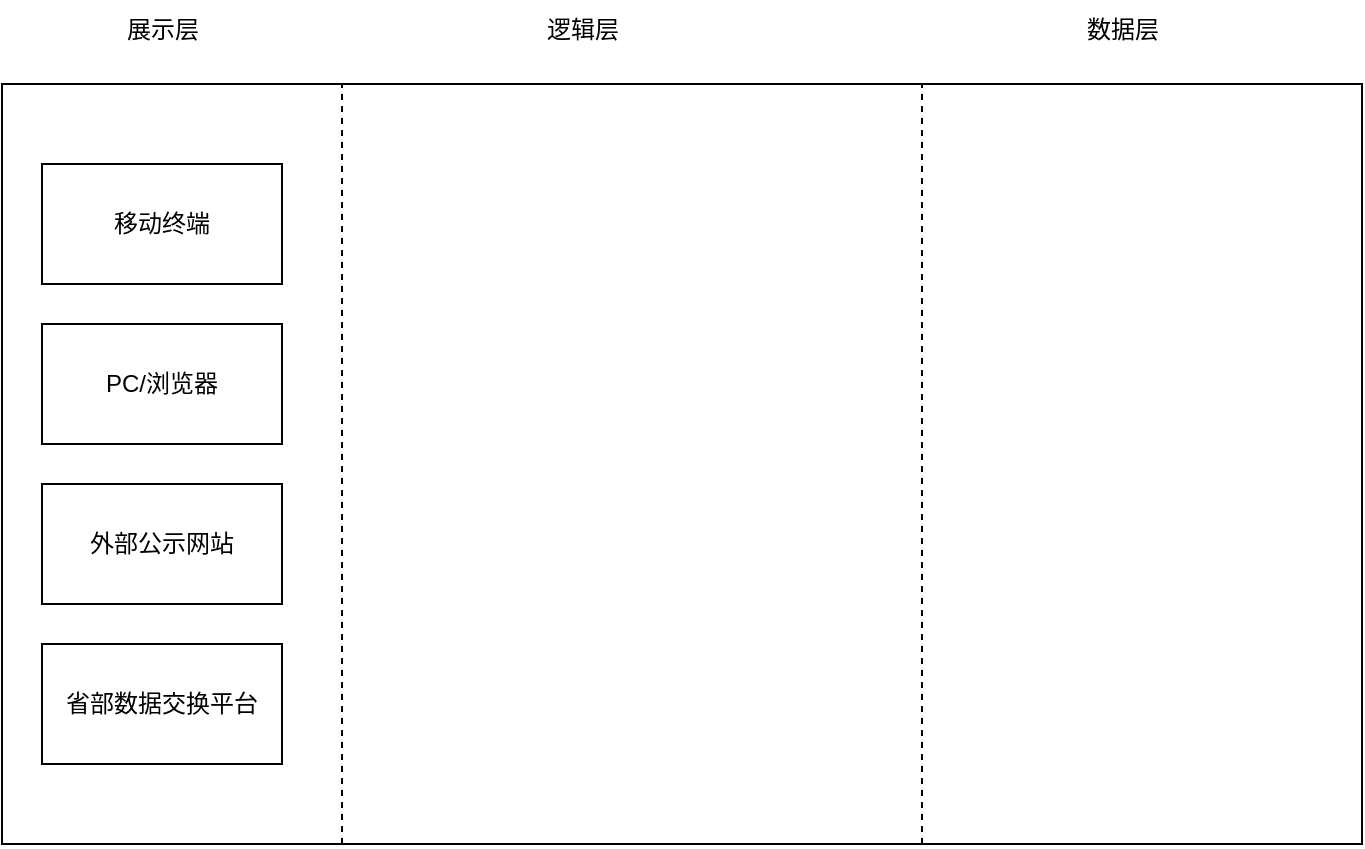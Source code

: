 <mxfile version="21.6.5" type="github" pages="7">
  <diagram id="EAbANqQJf72fO9tkzqav" name="第 1 页">
    <mxGraphModel dx="1434" dy="880" grid="1" gridSize="10" guides="1" tooltips="1" connect="1" arrows="1" fold="1" page="1" pageScale="1" pageWidth="827" pageHeight="1169" math="0" shadow="0">
      <root>
        <mxCell id="0" />
        <mxCell id="1" parent="0" />
        <mxCell id="_0jzOASAHPxxDC5mGzmV-2" value="" style="rounded=0;whiteSpace=wrap;html=1;" parent="1" vertex="1">
          <mxGeometry x="90" y="80" width="680" height="380" as="geometry" />
        </mxCell>
        <mxCell id="_0jzOASAHPxxDC5mGzmV-3" value="" style="endArrow=none;dashed=1;html=1;rounded=0;entryX=0.25;entryY=0;entryDx=0;entryDy=0;exitX=0.25;exitY=1;exitDx=0;exitDy=0;" parent="1" source="_0jzOASAHPxxDC5mGzmV-2" target="_0jzOASAHPxxDC5mGzmV-2" edge="1">
          <mxGeometry width="50" height="50" relative="1" as="geometry">
            <mxPoint x="390" y="320" as="sourcePoint" />
            <mxPoint x="440" y="270" as="targetPoint" />
          </mxGeometry>
        </mxCell>
        <mxCell id="_0jzOASAHPxxDC5mGzmV-4" value="" style="endArrow=none;dashed=1;html=1;rounded=0;entryX=0.25;entryY=0;entryDx=0;entryDy=0;exitX=0.25;exitY=1;exitDx=0;exitDy=0;" parent="1" edge="1">
          <mxGeometry width="50" height="50" relative="1" as="geometry">
            <mxPoint x="550" y="460" as="sourcePoint" />
            <mxPoint x="550" y="80" as="targetPoint" />
          </mxGeometry>
        </mxCell>
        <mxCell id="_0jzOASAHPxxDC5mGzmV-5" value="展示层" style="text;html=1;align=center;verticalAlign=middle;resizable=0;points=[];autosize=1;strokeColor=none;fillColor=none;" parent="1" vertex="1">
          <mxGeometry x="140" y="38" width="60" height="30" as="geometry" />
        </mxCell>
        <mxCell id="_0jzOASAHPxxDC5mGzmV-6" value="逻辑层" style="text;html=1;align=center;verticalAlign=middle;resizable=0;points=[];autosize=1;strokeColor=none;fillColor=none;" parent="1" vertex="1">
          <mxGeometry x="350" y="38" width="60" height="30" as="geometry" />
        </mxCell>
        <mxCell id="_0jzOASAHPxxDC5mGzmV-7" value="数据层" style="text;html=1;align=center;verticalAlign=middle;resizable=0;points=[];autosize=1;strokeColor=none;fillColor=none;" parent="1" vertex="1">
          <mxGeometry x="620" y="38" width="60" height="30" as="geometry" />
        </mxCell>
        <mxCell id="_0jzOASAHPxxDC5mGzmV-8" value="移动终端" style="rounded=0;whiteSpace=wrap;html=1;" parent="1" vertex="1">
          <mxGeometry x="110" y="120" width="120" height="60" as="geometry" />
        </mxCell>
        <mxCell id="_0jzOASAHPxxDC5mGzmV-9" value="PC/浏览器" style="rounded=0;whiteSpace=wrap;html=1;" parent="1" vertex="1">
          <mxGeometry x="110" y="200" width="120" height="60" as="geometry" />
        </mxCell>
        <mxCell id="_0jzOASAHPxxDC5mGzmV-10" value="外部公示网站" style="rounded=0;whiteSpace=wrap;html=1;" parent="1" vertex="1">
          <mxGeometry x="110" y="280" width="120" height="60" as="geometry" />
        </mxCell>
        <mxCell id="_0jzOASAHPxxDC5mGzmV-11" value="省部数据交换平台" style="rounded=0;whiteSpace=wrap;html=1;" parent="1" vertex="1">
          <mxGeometry x="110" y="360" width="120" height="60" as="geometry" />
        </mxCell>
      </root>
    </mxGraphModel>
  </diagram>
  <diagram id="wTyN8SCHgVg_jUJljpPu" name="湖南执法数据工程规划设计图">
    <mxGraphModel dx="1434" dy="880" grid="0" gridSize="10" guides="1" tooltips="1" connect="1" arrows="1" fold="1" page="1" pageScale="1" pageWidth="827" pageHeight="1169" math="0" shadow="0">
      <root>
        <mxCell id="0" />
        <mxCell id="1" parent="0" />
        <mxCell id="eTijxZ8QNCGS0nK6afBO-2" value="" style="rounded=0;whiteSpace=wrap;html=1;" parent="1" vertex="1">
          <mxGeometry x="259" y="84" width="425" height="115" as="geometry" />
        </mxCell>
        <mxCell id="eTijxZ8QNCGS0nK6afBO-3" value="应用系统" style="rounded=0;whiteSpace=wrap;html=1;horizontal=0;" parent="1" vertex="1">
          <mxGeometry x="181" y="84" width="51" height="116" as="geometry" />
        </mxCell>
        <mxCell id="eTijxZ8QNCGS0nK6afBO-4" value="执法协同办案系统&lt;br&gt;执法监督与评议考核系统&lt;br&gt;执法数据分析研判系统&lt;br&gt;执法信息公示和服务系统" style="rounded=0;whiteSpace=wrap;html=1;" parent="1" vertex="1">
          <mxGeometry x="271" y="92" width="176" height="98" as="geometry" />
        </mxCell>
        <mxCell id="eTijxZ8QNCGS0nK6afBO-6" value="移动综合执法办案系统&lt;br&gt;执法人员综合管理系统&lt;br&gt;执法监控调度系统" style="rounded=0;whiteSpace=wrap;html=1;" parent="1" vertex="1">
          <mxGeometry x="495" y="93" width="176" height="98" as="geometry" />
        </mxCell>
        <mxCell id="eTijxZ8QNCGS0nK6afBO-7" value="数据资源库建设" style="rounded=0;whiteSpace=wrap;html=1;horizontal=0;" parent="1" vertex="1">
          <mxGeometry x="181" y="225" width="51" height="165" as="geometry" />
        </mxCell>
        <mxCell id="eTijxZ8QNCGS0nK6afBO-8" value="" style="rounded=0;whiteSpace=wrap;html=1;" parent="1" vertex="1">
          <mxGeometry x="259" y="225" width="425" height="165" as="geometry" />
        </mxCell>
        <mxCell id="eTijxZ8QNCGS0nK6afBO-10" value="" style="rounded=0;whiteSpace=wrap;html=1;" parent="1" vertex="1">
          <mxGeometry x="268" y="234" width="87" height="151" as="geometry" />
        </mxCell>
        <mxCell id="eTijxZ8QNCGS0nK6afBO-11" value="" style="rounded=0;whiteSpace=wrap;html=1;" parent="1" vertex="1">
          <mxGeometry x="375" y="235" width="193" height="151" as="geometry" />
        </mxCell>
        <mxCell id="eTijxZ8QNCGS0nK6afBO-12" value="" style="rounded=0;whiteSpace=wrap;html=1;" parent="1" vertex="1">
          <mxGeometry x="584" y="235" width="87" height="151" as="geometry" />
        </mxCell>
        <mxCell id="eTijxZ8QNCGS0nK6afBO-13" value="" style="shape=cylinder3;whiteSpace=wrap;html=1;boundedLbl=1;backgroundOutline=1;size=15;" parent="1" vertex="1">
          <mxGeometry x="281" y="333" width="61" height="47" as="geometry" />
        </mxCell>
        <mxCell id="eTijxZ8QNCGS0nK6afBO-14" value="" style="shape=cylinder3;whiteSpace=wrap;html=1;boundedLbl=1;backgroundOutline=1;size=15;" parent="1" vertex="1">
          <mxGeometry x="597" y="324" width="61" height="47" as="geometry" />
        </mxCell>
        <mxCell id="eTijxZ8QNCGS0nK6afBO-15" value="" style="shape=cylinder3;whiteSpace=wrap;html=1;boundedLbl=1;backgroundOutline=1;size=15;" parent="1" vertex="1">
          <mxGeometry x="281" y="263" width="61" height="47" as="geometry" />
        </mxCell>
        <mxCell id="eTijxZ8QNCGS0nK6afBO-16" value="基础数据库" style="text;html=1;align=center;verticalAlign=middle;resizable=0;points=[];autosize=1;strokeColor=none;fillColor=none;" parent="1" vertex="1">
          <mxGeometry x="275" y="239" width="78" height="26" as="geometry" />
        </mxCell>
        <mxCell id="eTijxZ8QNCGS0nK6afBO-17" value="地图数据库" style="text;html=1;align=center;verticalAlign=middle;resizable=0;points=[];autosize=1;strokeColor=none;fillColor=none;" parent="1" vertex="1">
          <mxGeometry x="272.5" y="310" width="78" height="26" as="geometry" />
        </mxCell>
        <mxCell id="eTijxZ8QNCGS0nK6afBO-18" value="" style="shape=cylinder3;whiteSpace=wrap;html=1;boundedLbl=1;backgroundOutline=1;size=15;" parent="1" vertex="1">
          <mxGeometry x="386" y="259" width="61" height="47" as="geometry" />
        </mxCell>
        <mxCell id="eTijxZ8QNCGS0nK6afBO-19" value="" style="shape=cylinder3;whiteSpace=wrap;html=1;boundedLbl=1;backgroundOutline=1;size=15;" parent="1" vertex="1">
          <mxGeometry x="485" y="259" width="61" height="47" as="geometry" />
        </mxCell>
        <mxCell id="eTijxZ8QNCGS0nK6afBO-20" value="" style="shape=cylinder3;whiteSpace=wrap;html=1;boundedLbl=1;backgroundOutline=1;size=15;" parent="1" vertex="1">
          <mxGeometry x="386" y="321" width="61" height="47" as="geometry" />
        </mxCell>
        <mxCell id="eTijxZ8QNCGS0nK6afBO-21" value="" style="shape=cylinder3;whiteSpace=wrap;html=1;boundedLbl=1;backgroundOutline=1;size=15;" parent="1" vertex="1">
          <mxGeometry x="485" y="321" width="61" height="47" as="geometry" />
        </mxCell>
        <mxCell id="eTijxZ8QNCGS0nK6afBO-22" value="业务数据库" style="text;html=1;align=center;verticalAlign=middle;resizable=0;points=[];autosize=1;strokeColor=none;fillColor=none;" parent="1" vertex="1">
          <mxGeometry x="430" y="235" width="78" height="26" as="geometry" />
        </mxCell>
        <mxCell id="eTijxZ8QNCGS0nK6afBO-23" value="执法案件库" style="text;html=1;align=center;verticalAlign=middle;resizable=0;points=[];autosize=1;strokeColor=none;fillColor=none;" parent="1" vertex="1">
          <mxGeometry x="380" y="301" width="78" height="26" as="geometry" />
        </mxCell>
        <mxCell id="eTijxZ8QNCGS0nK6afBO-24" value="执法考试库" style="text;html=1;align=center;verticalAlign=middle;resizable=0;points=[];autosize=1;strokeColor=none;fillColor=none;" parent="1" vertex="1">
          <mxGeometry x="382" y="364" width="78" height="26" as="geometry" />
        </mxCell>
        <mxCell id="eTijxZ8QNCGS0nK6afBO-25" value="..." style="text;html=1;align=center;verticalAlign=middle;resizable=0;points=[];autosize=1;strokeColor=none;fillColor=none;" parent="1" vertex="1">
          <mxGeometry x="501.5" y="366" width="28" height="26" as="geometry" />
        </mxCell>
        <mxCell id="eTijxZ8QNCGS0nK6afBO-26" value="执法监督库" style="text;html=1;align=center;verticalAlign=middle;resizable=0;points=[];autosize=1;strokeColor=none;fillColor=none;" parent="1" vertex="1">
          <mxGeometry x="476.5" y="301" width="78" height="26" as="geometry" />
        </mxCell>
        <mxCell id="eTijxZ8QNCGS0nK6afBO-27" value="" style="shape=cylinder3;whiteSpace=wrap;html=1;boundedLbl=1;backgroundOutline=1;size=15;" parent="1" vertex="1">
          <mxGeometry x="595" y="259" width="61" height="47" as="geometry" />
        </mxCell>
        <mxCell id="eTijxZ8QNCGS0nK6afBO-28" value="执法案件库" style="text;html=1;align=center;verticalAlign=middle;resizable=0;points=[];autosize=1;strokeColor=none;fillColor=none;" parent="1" vertex="1">
          <mxGeometry x="586.5" y="237" width="78" height="26" as="geometry" />
        </mxCell>
        <mxCell id="eTijxZ8QNCGS0nK6afBO-29" value="执法设备" style="text;html=1;align=center;verticalAlign=middle;resizable=0;points=[];autosize=1;strokeColor=none;fillColor=none;" parent="1" vertex="1">
          <mxGeometry x="594.5" y="304" width="66" height="26" as="geometry" />
        </mxCell>
        <mxCell id="eTijxZ8QNCGS0nK6afBO-30" value="数据处理" style="rounded=0;whiteSpace=wrap;html=1;horizontal=0;" parent="1" vertex="1">
          <mxGeometry x="181" y="394" width="51" height="89" as="geometry" />
        </mxCell>
        <mxCell id="eTijxZ8QNCGS0nK6afBO-31" value="业务数据处理流程：抽取、清洗、转换、校验、加载&lt;br&gt;入库地理数据处理流程：数据获取、数据处理、数据预缓存&lt;br&gt;数据更新视频监控数据流程：依托执法监控调度系统实现对执法视频资源的浏览及视频设备持有人员的调度" style="rounded=0;whiteSpace=wrap;html=1;" parent="1" vertex="1">
          <mxGeometry x="259" y="394" width="425" height="89" as="geometry" />
        </mxCell>
        <mxCell id="eTijxZ8QNCGS0nK6afBO-32" value="数据采集" style="rounded=0;whiteSpace=wrap;html=1;horizontal=0;" parent="1" vertex="1">
          <mxGeometry x="181" y="500" width="51" height="89" as="geometry" />
        </mxCell>
        <mxCell id="eTijxZ8QNCGS0nK6afBO-33" value="" style="rounded=0;whiteSpace=wrap;html=1;" parent="1" vertex="1">
          <mxGeometry x="259" y="500" width="425" height="89" as="geometry" />
        </mxCell>
        <mxCell id="eTijxZ8QNCGS0nK6afBO-34" value="接口封装&lt;br&gt;数据导入" style="rounded=0;whiteSpace=wrap;html=1;" parent="1" vertex="1">
          <mxGeometry x="275" y="514.5" width="74" height="60" as="geometry" />
        </mxCell>
        <mxCell id="eTijxZ8QNCGS0nK6afBO-36" value="人工录入&lt;br&gt;系统产生" style="rounded=0;whiteSpace=wrap;html=1;" parent="1" vertex="1">
          <mxGeometry x="377" y="514.5" width="74" height="60" as="geometry" />
        </mxCell>
        <mxCell id="eTijxZ8QNCGS0nK6afBO-37" value="数据中台" style="rounded=0;whiteSpace=wrap;html=1;" parent="1" vertex="1">
          <mxGeometry x="582" y="514.5" width="74" height="60" as="geometry" />
        </mxCell>
        <mxCell id="eTijxZ8QNCGS0nK6afBO-38" value="自动采集" style="rounded=0;whiteSpace=wrap;html=1;" parent="1" vertex="1">
          <mxGeometry x="480" y="514.5" width="74" height="60" as="geometry" />
        </mxCell>
        <mxCell id="eTijxZ8QNCGS0nK6afBO-39" value="数据来源" style="rounded=0;whiteSpace=wrap;html=1;horizontal=0;" parent="1" vertex="1">
          <mxGeometry x="181" y="607" width="51" height="252" as="geometry" />
        </mxCell>
        <mxCell id="eTijxZ8QNCGS0nK6afBO-40" value="" style="rounded=0;whiteSpace=wrap;html=1;" parent="1" vertex="1">
          <mxGeometry x="259" y="607" width="425" height="251" as="geometry" />
        </mxCell>
        <mxCell id="eTijxZ8QNCGS0nK6afBO-41" value="" style="rounded=0;whiteSpace=wrap;html=1;" parent="1" vertex="1">
          <mxGeometry x="275" y="621.5" width="74" height="222.5" as="geometry" />
        </mxCell>
        <mxCell id="eTijxZ8QNCGS0nK6afBO-42" value="" style="rounded=0;whiteSpace=wrap;html=1;" parent="1" vertex="1">
          <mxGeometry x="377" y="621.5" width="74" height="222.5" as="geometry" />
        </mxCell>
        <mxCell id="eTijxZ8QNCGS0nK6afBO-43" value="" style="rounded=0;whiteSpace=wrap;html=1;" parent="1" vertex="1">
          <mxGeometry x="480" y="621.5" width="74" height="221.5" as="geometry" />
        </mxCell>
        <mxCell id="eTijxZ8QNCGS0nK6afBO-44" value="" style="rounded=0;whiteSpace=wrap;html=1;" parent="1" vertex="1">
          <mxGeometry x="582" y="621.5" width="74" height="221.5" as="geometry" />
        </mxCell>
        <mxCell id="eTijxZ8QNCGS0nK6afBO-45" value="&lt;font style=&quot;font-size: 12px;&quot;&gt;省交通运输厅&lt;/font&gt;" style="text;html=1;align=center;verticalAlign=middle;resizable=0;points=[];autosize=1;strokeColor=none;fillColor=none;" parent="1" vertex="1">
          <mxGeometry x="267" y="621" width="90" height="26" as="geometry" />
        </mxCell>
        <mxCell id="eTijxZ8QNCGS0nK6afBO-46" value="&lt;font style=&quot;font-size: 12px;&quot;&gt;工程新建系统&lt;/font&gt;" style="text;html=1;align=center;verticalAlign=middle;resizable=0;points=[];autosize=1;strokeColor=none;fillColor=none;" parent="1" vertex="1">
          <mxGeometry x="368.5" y="621" width="90" height="26" as="geometry" />
        </mxCell>
        <mxCell id="eTijxZ8QNCGS0nK6afBO-47" value="&lt;font style=&quot;font-size: 12px;&quot;&gt;执法终端设备&lt;/font&gt;" style="text;html=1;align=center;verticalAlign=middle;resizable=0;points=[];autosize=1;strokeColor=none;fillColor=none;" parent="1" vertex="1">
          <mxGeometry x="472" y="621" width="90" height="26" as="geometry" />
        </mxCell>
        <mxCell id="eTijxZ8QNCGS0nK6afBO-48" value="&lt;font style=&quot;font-size: 12px;&quot;&gt;外部共享系统&lt;/font&gt;" style="text;html=1;align=center;verticalAlign=middle;resizable=0;points=[];autosize=1;strokeColor=none;fillColor=none;" parent="1" vertex="1">
          <mxGeometry x="574" y="621" width="90" height="26" as="geometry" />
        </mxCell>
        <mxCell id="eTijxZ8QNCGS0nK6afBO-49" value="公路水路建设信用系统" style="rounded=0;whiteSpace=wrap;html=1;" parent="1" vertex="1">
          <mxGeometry x="278.25" y="653" width="67.5" height="35" as="geometry" />
        </mxCell>
        <mxCell id="eTijxZ8QNCGS0nK6afBO-50" value="12328交通监督系统" style="rounded=0;whiteSpace=wrap;html=1;" parent="1" vertex="1">
          <mxGeometry x="277.75" y="702" width="67.5" height="35" as="geometry" />
        </mxCell>
        <mxCell id="eTijxZ8QNCGS0nK6afBO-51" value="道路运输三级协同系统" style="rounded=0;whiteSpace=wrap;html=1;" parent="1" vertex="1">
          <mxGeometry x="277.75" y="751" width="67.5" height="35" as="geometry" />
        </mxCell>
        <mxCell id="eTijxZ8QNCGS0nK6afBO-52" value="......" style="rounded=0;whiteSpace=wrap;html=1;" parent="1" vertex="1">
          <mxGeometry x="277.75" y="800" width="67.5" height="35" as="geometry" />
        </mxCell>
        <mxCell id="eTijxZ8QNCGS0nK6afBO-53" value="执法办案系统" style="rounded=0;whiteSpace=wrap;html=1;" parent="1" vertex="1">
          <mxGeometry x="379.5" y="653" width="67.5" height="35" as="geometry" />
        </mxCell>
        <mxCell id="eTijxZ8QNCGS0nK6afBO-54" value="监督评议考核系统" style="rounded=0;whiteSpace=wrap;html=1;" parent="1" vertex="1">
          <mxGeometry x="379" y="702" width="67.5" height="35" as="geometry" />
        </mxCell>
        <mxCell id="eTijxZ8QNCGS0nK6afBO-55" value="执法分析研判系统" style="rounded=0;whiteSpace=wrap;html=1;" parent="1" vertex="1">
          <mxGeometry x="379" y="751" width="67.5" height="35" as="geometry" />
        </mxCell>
        <mxCell id="eTijxZ8QNCGS0nK6afBO-56" value="......" style="rounded=0;whiteSpace=wrap;html=1;" parent="1" vertex="1">
          <mxGeometry x="379" y="800" width="67.5" height="35" as="geometry" />
        </mxCell>
        <mxCell id="eTijxZ8QNCGS0nK6afBO-57" value="执法记录仪" style="rounded=0;whiteSpace=wrap;html=1;" parent="1" vertex="1">
          <mxGeometry x="483.5" y="653" width="67.5" height="35" as="geometry" />
        </mxCell>
        <mxCell id="eTijxZ8QNCGS0nK6afBO-58" value="手持执法终端" style="rounded=0;whiteSpace=wrap;html=1;" parent="1" vertex="1">
          <mxGeometry x="483" y="702" width="67.5" height="35" as="geometry" />
        </mxCell>
        <mxCell id="eTijxZ8QNCGS0nK6afBO-59" value="车船载执法终端" style="rounded=0;whiteSpace=wrap;html=1;" parent="1" vertex="1">
          <mxGeometry x="483" y="751" width="67.5" height="35" as="geometry" />
        </mxCell>
        <mxCell id="eTijxZ8QNCGS0nK6afBO-60" value="......" style="rounded=0;whiteSpace=wrap;html=1;" parent="1" vertex="1">
          <mxGeometry x="483" y="800" width="67.5" height="35" as="geometry" />
        </mxCell>
        <mxCell id="eTijxZ8QNCGS0nK6afBO-61" value="交通运输部部级系统" style="rounded=0;whiteSpace=wrap;html=1;" parent="1" vertex="1">
          <mxGeometry x="585.5" y="652" width="67.5" height="35" as="geometry" />
        </mxCell>
        <mxCell id="eTijxZ8QNCGS0nK6afBO-62" value="公安部门违法违规信息" style="rounded=0;whiteSpace=wrap;html=1;" parent="1" vertex="1">
          <mxGeometry x="585" y="701" width="67.5" height="35" as="geometry" />
        </mxCell>
        <mxCell id="eTijxZ8QNCGS0nK6afBO-63" value="监管部门：企业、法人" style="rounded=0;whiteSpace=wrap;html=1;" parent="1" vertex="1">
          <mxGeometry x="585" y="750" width="67.5" height="35" as="geometry" />
        </mxCell>
        <mxCell id="eTijxZ8QNCGS0nK6afBO-64" value="......" style="rounded=0;whiteSpace=wrap;html=1;" parent="1" vertex="1">
          <mxGeometry x="585" y="799" width="67.5" height="35" as="geometry" />
        </mxCell>
        <mxCell id="eTijxZ8QNCGS0nK6afBO-65" value="" style="shape=flexArrow;endArrow=classic;html=1;rounded=0;" parent="1" edge="1">
          <mxGeometry width="50" height="50" relative="1" as="geometry">
            <mxPoint x="313.5" y="616.5" as="sourcePoint" />
            <mxPoint x="313.5" y="574.5" as="targetPoint" />
          </mxGeometry>
        </mxCell>
        <mxCell id="eTijxZ8QNCGS0nK6afBO-72" value="" style="shape=flexArrow;endArrow=classic;html=1;rounded=0;" parent="1" edge="1">
          <mxGeometry width="50" height="50" relative="1" as="geometry">
            <mxPoint x="413.5" y="616.5" as="sourcePoint" />
            <mxPoint x="413.5" y="574.5" as="targetPoint" />
          </mxGeometry>
        </mxCell>
        <mxCell id="eTijxZ8QNCGS0nK6afBO-73" value="" style="shape=flexArrow;endArrow=classic;html=1;rounded=0;" parent="1" edge="1">
          <mxGeometry width="50" height="50" relative="1" as="geometry">
            <mxPoint x="516.25" y="616.5" as="sourcePoint" />
            <mxPoint x="516.25" y="574.5" as="targetPoint" />
          </mxGeometry>
        </mxCell>
        <mxCell id="eTijxZ8QNCGS0nK6afBO-74" value="" style="shape=flexArrow;endArrow=classic;html=1;rounded=0;" parent="1" edge="1">
          <mxGeometry width="50" height="50" relative="1" as="geometry">
            <mxPoint x="618.75" y="616.5" as="sourcePoint" />
            <mxPoint x="618.75" y="574.5" as="targetPoint" />
          </mxGeometry>
        </mxCell>
        <mxCell id="eTijxZ8QNCGS0nK6afBO-79" value="" style="shape=flexArrow;endArrow=classic;html=1;rounded=0;" parent="1" edge="1">
          <mxGeometry width="50" height="50" relative="1" as="geometry">
            <mxPoint x="616.25" y="513" as="sourcePoint" />
            <mxPoint x="616.25" y="471" as="targetPoint" />
          </mxGeometry>
        </mxCell>
        <mxCell id="eTijxZ8QNCGS0nK6afBO-80" value="" style="shape=flexArrow;endArrow=classic;html=1;rounded=0;" parent="1" edge="1">
          <mxGeometry width="50" height="50" relative="1" as="geometry">
            <mxPoint x="311" y="513" as="sourcePoint" />
            <mxPoint x="311" y="471" as="targetPoint" />
          </mxGeometry>
        </mxCell>
        <mxCell id="eTijxZ8QNCGS0nK6afBO-81" value="" style="shape=flexArrow;endArrow=classic;html=1;rounded=0;" parent="1" edge="1">
          <mxGeometry width="50" height="50" relative="1" as="geometry">
            <mxPoint x="411" y="513" as="sourcePoint" />
            <mxPoint x="411" y="471" as="targetPoint" />
          </mxGeometry>
        </mxCell>
        <mxCell id="eTijxZ8QNCGS0nK6afBO-82" value="" style="shape=flexArrow;endArrow=classic;html=1;rounded=0;" parent="1" edge="1">
          <mxGeometry width="50" height="50" relative="1" as="geometry">
            <mxPoint x="513.75" y="513" as="sourcePoint" />
            <mxPoint x="513.75" y="471" as="targetPoint" />
          </mxGeometry>
        </mxCell>
        <mxCell id="eTijxZ8QNCGS0nK6afBO-83" value="" style="shape=flexArrow;endArrow=classic;html=1;rounded=0;" parent="1" edge="1">
          <mxGeometry width="50" height="50" relative="1" as="geometry">
            <mxPoint x="313.5" y="232" as="sourcePoint" />
            <mxPoint x="313.5" y="190" as="targetPoint" />
          </mxGeometry>
        </mxCell>
        <mxCell id="eTijxZ8QNCGS0nK6afBO-84" value="" style="shape=flexArrow;endArrow=classic;html=1;rounded=0;" parent="1" edge="1">
          <mxGeometry width="50" height="50" relative="1" as="geometry">
            <mxPoint x="413" y="232" as="sourcePoint" />
            <mxPoint x="413" y="190" as="targetPoint" />
          </mxGeometry>
        </mxCell>
        <mxCell id="eTijxZ8QNCGS0nK6afBO-85" value="" style="shape=flexArrow;endArrow=classic;html=1;rounded=0;" parent="1" edge="1">
          <mxGeometry width="50" height="50" relative="1" as="geometry">
            <mxPoint x="625" y="232" as="sourcePoint" />
            <mxPoint x="625" y="190" as="targetPoint" />
          </mxGeometry>
        </mxCell>
      </root>
    </mxGraphModel>
  </diagram>
  <diagram id="a1ptUHQYkZo3csUvNKjT" name="第 3 页">
    <mxGraphModel dx="1434" dy="880" grid="0" gridSize="10" guides="1" tooltips="1" connect="1" arrows="1" fold="1" page="1" pageScale="1" pageWidth="827" pageHeight="1169" math="0" shadow="0">
      <root>
        <mxCell id="0" />
        <mxCell id="1" parent="0" />
        <mxCell id="GIzbBoAL7nfuyQRtr9xs-3" style="edgeStyle=orthogonalEdgeStyle;rounded=0;orthogonalLoop=1;jettySize=auto;html=1;" parent="1" source="GIzbBoAL7nfuyQRtr9xs-1" target="GIzbBoAL7nfuyQRtr9xs-2" edge="1">
          <mxGeometry relative="1" as="geometry" />
        </mxCell>
        <mxCell id="GIzbBoAL7nfuyQRtr9xs-1" value="线索" style="ellipse;whiteSpace=wrap;html=1;aspect=fixed;" parent="1" vertex="1">
          <mxGeometry x="61" y="170" width="80" height="80" as="geometry" />
        </mxCell>
        <mxCell id="GIzbBoAL7nfuyQRtr9xs-5" style="edgeStyle=orthogonalEdgeStyle;rounded=0;orthogonalLoop=1;jettySize=auto;html=1;exitX=1;exitY=0.5;exitDx=0;exitDy=0;" parent="1" source="GIzbBoAL7nfuyQRtr9xs-2" target="GIzbBoAL7nfuyQRtr9xs-4" edge="1">
          <mxGeometry relative="1" as="geometry" />
        </mxCell>
        <mxCell id="GIzbBoAL7nfuyQRtr9xs-10" style="edgeStyle=orthogonalEdgeStyle;rounded=0;orthogonalLoop=1;jettySize=auto;html=1;entryX=0.5;entryY=0;entryDx=0;entryDy=0;" parent="1" source="GIzbBoAL7nfuyQRtr9xs-2" target="GIzbBoAL7nfuyQRtr9xs-1" edge="1">
          <mxGeometry relative="1" as="geometry">
            <Array as="points">
              <mxPoint x="284" y="150" />
              <mxPoint x="101" y="150" />
            </Array>
          </mxGeometry>
        </mxCell>
        <mxCell id="GIzbBoAL7nfuyQRtr9xs-11" value="打回到线索" style="edgeLabel;html=1;align=center;verticalAlign=middle;resizable=0;points=[];" parent="GIzbBoAL7nfuyQRtr9xs-10" vertex="1" connectable="0">
          <mxGeometry x="0.076" y="1" relative="1" as="geometry">
            <mxPoint as="offset" />
          </mxGeometry>
        </mxCell>
        <mxCell id="GIzbBoAL7nfuyQRtr9xs-2" value="立案" style="rounded=0;whiteSpace=wrap;html=1;" parent="1" vertex="1">
          <mxGeometry x="226" y="180" width="120" height="60" as="geometry" />
        </mxCell>
        <mxCell id="GIzbBoAL7nfuyQRtr9xs-8" style="edgeStyle=orthogonalEdgeStyle;rounded=0;orthogonalLoop=1;jettySize=auto;html=1;" parent="1" source="GIzbBoAL7nfuyQRtr9xs-4" target="GIzbBoAL7nfuyQRtr9xs-7" edge="1">
          <mxGeometry relative="1" as="geometry" />
        </mxCell>
        <mxCell id="GIzbBoAL7nfuyQRtr9xs-4" value="案件信息录入" style="rounded=0;whiteSpace=wrap;html=1;" parent="1" vertex="1">
          <mxGeometry x="414" y="180" width="120" height="60" as="geometry" />
        </mxCell>
        <mxCell id="GIzbBoAL7nfuyQRtr9xs-13" style="edgeStyle=orthogonalEdgeStyle;rounded=0;orthogonalLoop=1;jettySize=auto;html=1;exitX=0.5;exitY=1;exitDx=0;exitDy=0;entryX=0.5;entryY=0;entryDx=0;entryDy=0;" parent="1" source="GIzbBoAL7nfuyQRtr9xs-6" target="GIzbBoAL7nfuyQRtr9xs-12" edge="1">
          <mxGeometry relative="1" as="geometry" />
        </mxCell>
        <mxCell id="GIzbBoAL7nfuyQRtr9xs-14" value="否" style="edgeLabel;html=1;align=center;verticalAlign=middle;resizable=0;points=[];" parent="GIzbBoAL7nfuyQRtr9xs-13" vertex="1" connectable="0">
          <mxGeometry x="-0.439" y="2" relative="1" as="geometry">
            <mxPoint as="offset" />
          </mxGeometry>
        </mxCell>
        <mxCell id="GIzbBoAL7nfuyQRtr9xs-16" style="edgeStyle=orthogonalEdgeStyle;rounded=0;orthogonalLoop=1;jettySize=auto;html=1;" parent="1" source="GIzbBoAL7nfuyQRtr9xs-6" target="GIzbBoAL7nfuyQRtr9xs-15" edge="1">
          <mxGeometry relative="1" as="geometry" />
        </mxCell>
        <mxCell id="GIzbBoAL7nfuyQRtr9xs-17" value="是" style="edgeLabel;html=1;align=center;verticalAlign=middle;resizable=0;points=[];" parent="GIzbBoAL7nfuyQRtr9xs-16" vertex="1" connectable="0">
          <mxGeometry x="-0.314" y="1" relative="1" as="geometry">
            <mxPoint as="offset" />
          </mxGeometry>
        </mxCell>
        <mxCell id="GIzbBoAL7nfuyQRtr9xs-6" value="是否立案" style="rhombus;whiteSpace=wrap;html=1;" parent="1" vertex="1">
          <mxGeometry x="609" y="289" width="80" height="80" as="geometry" />
        </mxCell>
        <mxCell id="GIzbBoAL7nfuyQRtr9xs-9" style="edgeStyle=orthogonalEdgeStyle;rounded=0;orthogonalLoop=1;jettySize=auto;html=1;" parent="1" source="GIzbBoAL7nfuyQRtr9xs-7" target="GIzbBoAL7nfuyQRtr9xs-6" edge="1">
          <mxGeometry relative="1" as="geometry" />
        </mxCell>
        <mxCell id="GIzbBoAL7nfuyQRtr9xs-7" value="文书管理" style="rounded=0;whiteSpace=wrap;html=1;" parent="1" vertex="1">
          <mxGeometry x="589" y="180" width="120" height="60" as="geometry" />
        </mxCell>
        <mxCell id="GIzbBoAL7nfuyQRtr9xs-12" value="不予立案" style="ellipse;whiteSpace=wrap;html=1;aspect=fixed;" parent="1" vertex="1">
          <mxGeometry x="609" y="407" width="80" height="80" as="geometry" />
        </mxCell>
        <mxCell id="GIzbBoAL7nfuyQRtr9xs-15" value="调查取证" style="ellipse;whiteSpace=wrap;html=1;aspect=fixed;" parent="1" vertex="1">
          <mxGeometry x="461" y="289" width="80" height="80" as="geometry" />
        </mxCell>
      </root>
    </mxGraphModel>
  </diagram>
  <diagram id="giSDUuJBL_7SiJ7WMdiv" name="第 4 页">
    <mxGraphModel dx="1434" dy="880" grid="0" gridSize="10" guides="1" tooltips="1" connect="1" arrows="1" fold="1" page="1" pageScale="1" pageWidth="827" pageHeight="1169" math="0" shadow="0">
      <root>
        <mxCell id="0" />
        <mxCell id="1" parent="0" />
        <mxCell id="adyWF7pLxPAmqmtwIf8--6" style="edgeStyle=orthogonalEdgeStyle;rounded=0;orthogonalLoop=1;jettySize=auto;html=1;exitX=0.5;exitY=0;exitDx=0;exitDy=0;entryX=0.5;entryY=1;entryDx=0;entryDy=0;" parent="1" source="adyWF7pLxPAmqmtwIf8--1" target="adyWF7pLxPAmqmtwIf8--5" edge="1">
          <mxGeometry relative="1" as="geometry" />
        </mxCell>
        <mxCell id="adyWF7pLxPAmqmtwIf8--15" style="edgeStyle=orthogonalEdgeStyle;rounded=0;orthogonalLoop=1;jettySize=auto;html=1;exitX=0.5;exitY=1;exitDx=0;exitDy=0;" parent="1" source="adyWF7pLxPAmqmtwIf8--1" target="adyWF7pLxPAmqmtwIf8--14" edge="1">
          <mxGeometry relative="1" as="geometry" />
        </mxCell>
        <mxCell id="adyWF7pLxPAmqmtwIf8--1" value="文书填充服务" style="rounded=0;whiteSpace=wrap;html=1;" parent="1" vertex="1">
          <mxGeometry x="95" y="221" width="120" height="60" as="geometry" />
        </mxCell>
        <mxCell id="adyWF7pLxPAmqmtwIf8--2" value="ValueLIstener" style="rounded=0;whiteSpace=wrap;html=1;" parent="1" vertex="1">
          <mxGeometry x="429" y="116" width="120" height="60" as="geometry" />
        </mxCell>
        <mxCell id="adyWF7pLxPAmqmtwIf8--8" style="edgeStyle=orthogonalEdgeStyle;rounded=0;orthogonalLoop=1;jettySize=auto;html=1;exitX=0.5;exitY=0;exitDx=0;exitDy=0;entryX=0.5;entryY=1;entryDx=0;entryDy=0;" parent="1" source="adyWF7pLxPAmqmtwIf8--3" target="adyWF7pLxPAmqmtwIf8--2" edge="1">
          <mxGeometry relative="1" as="geometry" />
        </mxCell>
        <mxCell id="adyWF7pLxPAmqmtwIf8--3" value="TableValueListener" style="rounded=0;whiteSpace=wrap;html=1;" parent="1" vertex="1">
          <mxGeometry x="318" y="221" width="120" height="60" as="geometry" />
        </mxCell>
        <mxCell id="adyWF7pLxPAmqmtwIf8--9" style="edgeStyle=orthogonalEdgeStyle;rounded=0;orthogonalLoop=1;jettySize=auto;html=1;entryX=0.5;entryY=1;entryDx=0;entryDy=0;" parent="1" source="adyWF7pLxPAmqmtwIf8--4" target="adyWF7pLxPAmqmtwIf8--2" edge="1">
          <mxGeometry relative="1" as="geometry" />
        </mxCell>
        <mxCell id="adyWF7pLxPAmqmtwIf8--4" value="DictValueListener" style="rounded=0;whiteSpace=wrap;html=1;" parent="1" vertex="1">
          <mxGeometry x="506" y="221" width="120" height="60" as="geometry" />
        </mxCell>
        <mxCell id="adyWF7pLxPAmqmtwIf8--7" style="edgeStyle=orthogonalEdgeStyle;rounded=0;orthogonalLoop=1;jettySize=auto;html=1;" parent="1" source="adyWF7pLxPAmqmtwIf8--5" target="adyWF7pLxPAmqmtwIf8--2" edge="1">
          <mxGeometry relative="1" as="geometry" />
        </mxCell>
        <mxCell id="adyWF7pLxPAmqmtwIf8--5" value="带入值规则Loader" style="rounded=0;whiteSpace=wrap;html=1;" parent="1" vertex="1">
          <mxGeometry x="95" y="116" width="120" height="60" as="geometry" />
        </mxCell>
        <mxCell id="adyWF7pLxPAmqmtwIf8--12" style="edgeStyle=orthogonalEdgeStyle;rounded=0;orthogonalLoop=1;jettySize=auto;html=1;" parent="1" source="adyWF7pLxPAmqmtwIf8--10" target="adyWF7pLxPAmqmtwIf8--2" edge="1">
          <mxGeometry relative="1" as="geometry">
            <Array as="points">
              <mxPoint x="740" y="199" />
              <mxPoint x="489" y="199" />
            </Array>
          </mxGeometry>
        </mxCell>
        <mxCell id="adyWF7pLxPAmqmtwIf8--10" value="CustomValueListener" style="rounded=0;whiteSpace=wrap;html=1;" parent="1" vertex="1">
          <mxGeometry x="680" y="221" width="120" height="60" as="geometry" />
        </mxCell>
        <mxCell id="adyWF7pLxPAmqmtwIf8--16" style="edgeStyle=orthogonalEdgeStyle;rounded=0;orthogonalLoop=1;jettySize=auto;html=1;exitX=0.5;exitY=1;exitDx=0;exitDy=0;exitPerimeter=0;" parent="1" source="adyWF7pLxPAmqmtwIf8--13" target="adyWF7pLxPAmqmtwIf8--5" edge="1">
          <mxGeometry relative="1" as="geometry" />
        </mxCell>
        <mxCell id="adyWF7pLxPAmqmtwIf8--13" value="配置规则库" style="shape=cylinder3;whiteSpace=wrap;html=1;boundedLbl=1;backgroundOutline=1;size=15;" parent="1" vertex="1">
          <mxGeometry x="114" y="30" width="83" height="54" as="geometry" />
        </mxCell>
        <mxCell id="adyWF7pLxPAmqmtwIf8--14" value="文书页面" style="ellipse;whiteSpace=wrap;html=1;aspect=fixed;" parent="1" vertex="1">
          <mxGeometry x="115" y="326" width="80" height="80" as="geometry" />
        </mxCell>
      </root>
    </mxGraphModel>
  </diagram>
  <diagram id="QAD0PPe3KOBFixR9ve8I" name="第 5 页">
    <mxGraphModel dx="1434" dy="880" grid="0" gridSize="10" guides="1" tooltips="1" connect="1" arrows="1" fold="1" page="1" pageScale="1" pageWidth="827" pageHeight="1169" math="0" shadow="0">
      <root>
        <mxCell id="0" />
        <mxCell id="1" parent="0" />
        <mxCell id="iQq_EG-Ltk0UznXGDvQp-19" style="edgeStyle=orthogonalEdgeStyle;rounded=0;orthogonalLoop=1;jettySize=auto;html=1;exitX=1;exitY=0.333;exitDx=0;exitDy=0;exitPerimeter=0;entryX=0.005;entryY=0.408;entryDx=0;entryDy=0;entryPerimeter=0;" parent="1" source="iQq_EG-Ltk0UznXGDvQp-1" target="iQq_EG-Ltk0UznXGDvQp-2" edge="1">
          <mxGeometry relative="1" as="geometry" />
        </mxCell>
        <mxCell id="iQq_EG-Ltk0UznXGDvQp-1" value="Actor" style="shape=umlActor;verticalLabelPosition=bottom;verticalAlign=top;html=1;outlineConnect=0;" parent="1" vertex="1">
          <mxGeometry x="86" y="294" width="30" height="60" as="geometry" />
        </mxCell>
        <mxCell id="iQq_EG-Ltk0UznXGDvQp-20" style="edgeStyle=orthogonalEdgeStyle;rounded=0;orthogonalLoop=1;jettySize=auto;html=1;exitX=1;exitY=0.5;exitDx=0;exitDy=0;entryX=0;entryY=0.5;entryDx=0;entryDy=0;" parent="1" source="iQq_EG-Ltk0UznXGDvQp-2" target="iQq_EG-Ltk0UznXGDvQp-8" edge="1">
          <mxGeometry relative="1" as="geometry" />
        </mxCell>
        <mxCell id="iQq_EG-Ltk0UznXGDvQp-2" value="" style="rounded=0;whiteSpace=wrap;html=1;" parent="1" vertex="1">
          <mxGeometry x="201" y="179" width="146" height="381" as="geometry" />
        </mxCell>
        <mxCell id="iQq_EG-Ltk0UznXGDvQp-5" value="执法平台" style="text;html=1;align=center;verticalAlign=middle;resizable=0;points=[];autosize=1;strokeColor=none;fillColor=none;" parent="1" vertex="1">
          <mxGeometry x="236" y="145" width="66" height="26" as="geometry" />
        </mxCell>
        <mxCell id="iQq_EG-Ltk0UznXGDvQp-7" value="中台" style="text;html=1;align=center;verticalAlign=middle;resizable=0;points=[];autosize=1;strokeColor=none;fillColor=none;" parent="1" vertex="1">
          <mxGeometry x="448" y="139" width="42" height="26" as="geometry" />
        </mxCell>
        <mxCell id="iQq_EG-Ltk0UznXGDvQp-22" style="edgeStyle=orthogonalEdgeStyle;rounded=0;orthogonalLoop=1;jettySize=auto;html=1;" parent="1" source="iQq_EG-Ltk0UznXGDvQp-8" target="iQq_EG-Ltk0UznXGDvQp-10" edge="1">
          <mxGeometry relative="1" as="geometry" />
        </mxCell>
        <mxCell id="iQq_EG-Ltk0UznXGDvQp-23" style="edgeStyle=orthogonalEdgeStyle;rounded=0;orthogonalLoop=1;jettySize=auto;html=1;entryX=0;entryY=0.5;entryDx=0;entryDy=0;" parent="1" source="iQq_EG-Ltk0UznXGDvQp-8" target="iQq_EG-Ltk0UznXGDvQp-11" edge="1">
          <mxGeometry relative="1" as="geometry" />
        </mxCell>
        <mxCell id="iQq_EG-Ltk0UznXGDvQp-24" style="edgeStyle=orthogonalEdgeStyle;rounded=0;orthogonalLoop=1;jettySize=auto;html=1;exitX=1;exitY=0.5;exitDx=0;exitDy=0;" parent="1" source="iQq_EG-Ltk0UznXGDvQp-8" target="iQq_EG-Ltk0UznXGDvQp-12" edge="1">
          <mxGeometry relative="1" as="geometry" />
        </mxCell>
        <mxCell id="iQq_EG-Ltk0UznXGDvQp-25" style="edgeStyle=orthogonalEdgeStyle;rounded=0;orthogonalLoop=1;jettySize=auto;html=1;exitX=1;exitY=0.5;exitDx=0;exitDy=0;entryX=0;entryY=0.5;entryDx=0;entryDy=0;" parent="1" source="iQq_EG-Ltk0UznXGDvQp-8" target="iQq_EG-Ltk0UznXGDvQp-21" edge="1">
          <mxGeometry relative="1" as="geometry" />
        </mxCell>
        <mxCell id="iQq_EG-Ltk0UznXGDvQp-34" style="edgeStyle=orthogonalEdgeStyle;rounded=0;orthogonalLoop=1;jettySize=auto;html=1;exitX=1;exitY=0.5;exitDx=0;exitDy=0;entryX=0;entryY=0.5;entryDx=0;entryDy=0;" parent="1" source="iQq_EG-Ltk0UznXGDvQp-8" target="iQq_EG-Ltk0UznXGDvQp-33" edge="1">
          <mxGeometry relative="1" as="geometry" />
        </mxCell>
        <mxCell id="iQq_EG-Ltk0UznXGDvQp-8" value="" style="rounded=0;whiteSpace=wrap;html=1;" parent="1" vertex="1">
          <mxGeometry x="398" y="179" width="146" height="329" as="geometry" />
        </mxCell>
        <mxCell id="iQq_EG-Ltk0UznXGDvQp-9" value="信息核验" style="rounded=0;whiteSpace=wrap;html=1;" parent="1" vertex="1">
          <mxGeometry x="214" y="200" width="120" height="60" as="geometry" />
        </mxCell>
        <mxCell id="iQq_EG-Ltk0UznXGDvQp-10" value="三级协同" style="rounded=0;whiteSpace=wrap;html=1;" parent="1" vertex="1">
          <mxGeometry x="628" y="207" width="125" height="78" as="geometry" />
        </mxCell>
        <mxCell id="iQq_EG-Ltk0UznXGDvQp-11" value="省部共享平台" style="rounded=0;whiteSpace=wrap;html=1;" parent="1" vertex="1">
          <mxGeometry x="628" y="304" width="125" height="78" as="geometry" />
        </mxCell>
        <mxCell id="iQq_EG-Ltk0UznXGDvQp-12" value="省非税中台" style="rounded=0;whiteSpace=wrap;html=1;" parent="1" vertex="1">
          <mxGeometry x="628" y="401" width="125" height="78" as="geometry" />
        </mxCell>
        <mxCell id="iQq_EG-Ltk0UznXGDvQp-13" value="数据转发网关" style="rounded=0;whiteSpace=wrap;html=1;" parent="1" vertex="1">
          <mxGeometry x="409" y="204" width="120" height="60" as="geometry" />
        </mxCell>
        <mxCell id="iQq_EG-Ltk0UznXGDvQp-14" value="数据清洗" style="rounded=0;whiteSpace=wrap;html=1;" parent="1" vertex="1">
          <mxGeometry x="409" y="278" width="120" height="60" as="geometry" />
        </mxCell>
        <mxCell id="iQq_EG-Ltk0UznXGDvQp-15" value="数据共享" style="rounded=0;whiteSpace=wrap;html=1;" parent="1" vertex="1">
          <mxGeometry x="409" y="351" width="120" height="60" as="geometry" />
        </mxCell>
        <mxCell id="iQq_EG-Ltk0UznXGDvQp-16" value="数据聚合" style="rounded=0;whiteSpace=wrap;html=1;" parent="1" vertex="1">
          <mxGeometry x="409" y="424" width="120" height="60" as="geometry" />
        </mxCell>
        <mxCell id="iQq_EG-Ltk0UznXGDvQp-17" value="电子支付" style="rounded=0;whiteSpace=wrap;html=1;" parent="1" vertex="1">
          <mxGeometry x="214" y="275" width="120" height="60" as="geometry" />
        </mxCell>
        <mxCell id="iQq_EG-Ltk0UznXGDvQp-18" value="短信" style="rounded=0;whiteSpace=wrap;html=1;" parent="1" vertex="1">
          <mxGeometry x="214" y="350" width="120" height="60" as="geometry" />
        </mxCell>
        <mxCell id="iQq_EG-Ltk0UznXGDvQp-21" value="。。。" style="rounded=0;whiteSpace=wrap;html=1;" parent="1" vertex="1">
          <mxGeometry x="628" y="493" width="125" height="78" as="geometry" />
        </mxCell>
        <mxCell id="iQq_EG-Ltk0UznXGDvQp-30" style="edgeStyle=orthogonalEdgeStyle;rounded=0;orthogonalLoop=1;jettySize=auto;html=1;entryX=0.5;entryY=0;entryDx=0;entryDy=0;entryPerimeter=0;" parent="1" source="iQq_EG-Ltk0UznXGDvQp-28" target="iQq_EG-Ltk0UznXGDvQp-29" edge="1">
          <mxGeometry relative="1" as="geometry" />
        </mxCell>
        <mxCell id="iQq_EG-Ltk0UznXGDvQp-28" value="数据汇聚" style="rounded=0;whiteSpace=wrap;html=1;" parent="1" vertex="1">
          <mxGeometry x="216" y="491" width="120" height="60" as="geometry" />
        </mxCell>
        <mxCell id="iQq_EG-Ltk0UznXGDvQp-32" style="edgeStyle=orthogonalEdgeStyle;rounded=0;orthogonalLoop=1;jettySize=auto;html=1;exitX=1;exitY=0.5;exitDx=0;exitDy=0;exitPerimeter=0;entryX=0.5;entryY=1;entryDx=0;entryDy=0;" parent="1" source="iQq_EG-Ltk0UznXGDvQp-29" target="iQq_EG-Ltk0UznXGDvQp-8" edge="1">
          <mxGeometry relative="1" as="geometry" />
        </mxCell>
        <mxCell id="iQq_EG-Ltk0UznXGDvQp-29" value="数据共享库" style="shape=cylinder3;whiteSpace=wrap;html=1;boundedLbl=1;backgroundOutline=1;size=15;" parent="1" vertex="1">
          <mxGeometry x="338" y="591" width="81" height="59" as="geometry" />
        </mxCell>
        <mxCell id="iQq_EG-Ltk0UznXGDvQp-33" value="公示平台" style="rounded=0;whiteSpace=wrap;html=1;" parent="1" vertex="1">
          <mxGeometry x="628" y="101" width="125" height="78" as="geometry" />
        </mxCell>
        <mxCell id="iQq_EG-Ltk0UznXGDvQp-35" value="电子签章平台" style="rounded=0;whiteSpace=wrap;html=1;" parent="1" vertex="1">
          <mxGeometry x="214" y="421" width="120" height="60" as="geometry" />
        </mxCell>
        <mxCell id="iV_mLQSbLs52s0UW8IVa-1" style="edgeStyle=elbowEdgeStyle;rounded=0;orthogonalLoop=1;jettySize=auto;html=1;elbow=vertical;curved=0;" edge="1" parent="1" source="iQq_EG-Ltk0UznXGDvQp-36" target="iQq_EG-Ltk0UznXGDvQp-37">
          <mxGeometry relative="1" as="geometry">
            <Array as="points">
              <mxPoint x="371" y="803" />
            </Array>
          </mxGeometry>
        </mxCell>
        <mxCell id="iQq_EG-Ltk0UznXGDvQp-36" value="省综合执法系统" style="shape=umlLifeline;perimeter=lifelinePerimeter;whiteSpace=wrap;html=1;container=1;dropTarget=0;collapsible=0;recursiveResize=0;outlineConnect=0;portConstraint=eastwest;newEdgeStyle={&quot;edgeStyle&quot;:&quot;elbowEdgeStyle&quot;,&quot;elbow&quot;:&quot;vertical&quot;,&quot;curved&quot;:0,&quot;rounded&quot;:0};" parent="1" vertex="1">
          <mxGeometry x="187" y="719" width="100" height="300" as="geometry" />
        </mxCell>
        <mxCell id="iQq_EG-Ltk0UznXGDvQp-37" value="" style="shape=umlLifeline;perimeter=lifelinePerimeter;whiteSpace=wrap;html=1;container=1;dropTarget=0;collapsible=0;recursiveResize=0;outlineConnect=0;portConstraint=eastwest;newEdgeStyle={&quot;edgeStyle&quot;:&quot;elbowEdgeStyle&quot;,&quot;elbow&quot;:&quot;vertical&quot;,&quot;curved&quot;:0,&quot;rounded&quot;:0};" parent="1" vertex="1">
          <mxGeometry x="446" y="719" width="100" height="300" as="geometry" />
        </mxCell>
      </root>
    </mxGraphModel>
  </diagram>
  <diagram id="st-DHecbV2RhVkj3u1B7" name="第 6 页">
    <mxGraphModel dx="2261" dy="880" grid="0" gridSize="10" guides="1" tooltips="1" connect="1" arrows="1" fold="1" page="1" pageScale="1" pageWidth="827" pageHeight="1169" math="0" shadow="0">
      <root>
        <mxCell id="0" />
        <mxCell id="1" parent="0" />
        <mxCell id="PKBIfdxRUPvsT6xc7333-37" value="" style="rounded=0;whiteSpace=wrap;html=1;dashed=1;dashPattern=8 8;" vertex="1" parent="1">
          <mxGeometry x="69" y="538" width="736" height="97" as="geometry" />
        </mxCell>
        <mxCell id="PKBIfdxRUPvsT6xc7333-10" style="edgeStyle=orthogonalEdgeStyle;rounded=0;orthogonalLoop=1;jettySize=auto;html=1;exitX=1;exitY=0.5;exitDx=0;exitDy=0;" edge="1" parent="1" source="PKBIfdxRUPvsT6xc7333-2" target="PKBIfdxRUPvsT6xc7333-8">
          <mxGeometry relative="1" as="geometry" />
        </mxCell>
        <mxCell id="PKBIfdxRUPvsT6xc7333-13" value="服务调用" style="edgeLabel;html=1;align=center;verticalAlign=middle;resizable=0;points=[];" vertex="1" connectable="0" parent="PKBIfdxRUPvsT6xc7333-10">
          <mxGeometry x="-0.098" y="4" relative="1" as="geometry">
            <mxPoint x="3" y="15" as="offset" />
          </mxGeometry>
        </mxCell>
        <mxCell id="PKBIfdxRUPvsT6xc7333-2" value="省综合执法平台" style="rounded=0;whiteSpace=wrap;html=1;fillColor=#1ba1e2;fontColor=#ffffff;strokeColor=#006EAF;" vertex="1" parent="1">
          <mxGeometry x="249" y="332" width="120" height="60" as="geometry" />
        </mxCell>
        <mxCell id="PKBIfdxRUPvsT6xc7333-7" style="edgeStyle=orthogonalEdgeStyle;rounded=0;orthogonalLoop=1;jettySize=auto;html=1;" edge="1" parent="1" source="PKBIfdxRUPvsT6xc7333-3" target="PKBIfdxRUPvsT6xc7333-2">
          <mxGeometry relative="1" as="geometry" />
        </mxCell>
        <mxCell id="PKBIfdxRUPvsT6xc7333-3" value="执法办案人员" style="shape=umlActor;verticalLabelPosition=bottom;verticalAlign=top;html=1;outlineConnect=0;" vertex="1" parent="1">
          <mxGeometry x="126" y="332" width="30" height="60" as="geometry" />
        </mxCell>
        <mxCell id="PKBIfdxRUPvsT6xc7333-12" style="edgeStyle=orthogonalEdgeStyle;rounded=0;orthogonalLoop=1;jettySize=auto;html=1;exitX=0;exitY=0.25;exitDx=0;exitDy=0;entryX=1;entryY=0.25;entryDx=0;entryDy=0;" edge="1" parent="1" source="PKBIfdxRUPvsT6xc7333-8" target="PKBIfdxRUPvsT6xc7333-2">
          <mxGeometry relative="1" as="geometry" />
        </mxCell>
        <mxCell id="PKBIfdxRUPvsT6xc7333-19" style="edgeStyle=orthogonalEdgeStyle;rounded=0;orthogonalLoop=1;jettySize=auto;html=1;exitX=0.25;exitY=0;exitDx=0;exitDy=0;entryX=0.25;entryY=1;entryDx=0;entryDy=0;" edge="1" parent="1" source="PKBIfdxRUPvsT6xc7333-8" target="PKBIfdxRUPvsT6xc7333-9">
          <mxGeometry relative="1" as="geometry" />
        </mxCell>
        <mxCell id="PKBIfdxRUPvsT6xc7333-8" value="省数据中台" style="rounded=0;whiteSpace=wrap;html=1;fillColor=#dae8fc;strokeColor=#6c8ebf;" vertex="1" parent="1">
          <mxGeometry x="437" y="332" width="120" height="60" as="geometry" />
        </mxCell>
        <mxCell id="PKBIfdxRUPvsT6xc7333-20" style="edgeStyle=orthogonalEdgeStyle;rounded=0;orthogonalLoop=1;jettySize=auto;html=1;exitX=0.75;exitY=1;exitDx=0;exitDy=0;entryX=0.75;entryY=0;entryDx=0;entryDy=0;" edge="1" parent="1" source="PKBIfdxRUPvsT6xc7333-9" target="PKBIfdxRUPvsT6xc7333-8">
          <mxGeometry relative="1" as="geometry" />
        </mxCell>
        <mxCell id="PKBIfdxRUPvsT6xc7333-9" value="非税中台" style="rounded=0;whiteSpace=wrap;html=1;fillColor=#dae8fc;strokeColor=#6c8ebf;" vertex="1" parent="1">
          <mxGeometry x="437" y="219" width="120" height="60" as="geometry" />
        </mxCell>
        <mxCell id="PKBIfdxRUPvsT6xc7333-14" value="消息通知" style="text;html=1;align=center;verticalAlign=middle;resizable=0;points=[];autosize=1;strokeColor=none;fillColor=none;" vertex="1" parent="1">
          <mxGeometry x="370" y="323" width="66" height="26" as="geometry" />
        </mxCell>
        <mxCell id="PKBIfdxRUPvsT6xc7333-18" style="edgeStyle=orthogonalEdgeStyle;rounded=0;orthogonalLoop=1;jettySize=auto;html=1;exitX=1;exitY=0.5;exitDx=0;exitDy=0;entryX=0;entryY=0.5;entryDx=0;entryDy=0;" edge="1" parent="1" source="PKBIfdxRUPvsT6xc7333-15" target="PKBIfdxRUPvsT6xc7333-9">
          <mxGeometry relative="1" as="geometry" />
        </mxCell>
        <mxCell id="PKBIfdxRUPvsT6xc7333-15" value="地市财政端" style="rounded=0;whiteSpace=wrap;html=1;fillColor=#dae8fc;strokeColor=#6c8ebf;" vertex="1" parent="1">
          <mxGeometry x="249" y="219" width="120" height="60" as="geometry" />
        </mxCell>
        <mxCell id="PKBIfdxRUPvsT6xc7333-25" style="edgeStyle=orthogonalEdgeStyle;rounded=0;orthogonalLoop=1;jettySize=auto;html=1;exitX=1;exitY=0.5;exitDx=0;exitDy=0;entryX=0.25;entryY=0;entryDx=0;entryDy=0;" edge="1" parent="1" source="PKBIfdxRUPvsT6xc7333-21" target="PKBIfdxRUPvsT6xc7333-9">
          <mxGeometry relative="1" as="geometry" />
        </mxCell>
        <mxCell id="PKBIfdxRUPvsT6xc7333-21" value="省非税小程序" style="rounded=0;whiteSpace=wrap;html=1;fillColor=#dae8fc;strokeColor=#6c8ebf;" vertex="1" parent="1">
          <mxGeometry x="250" y="121" width="120" height="60" as="geometry" />
        </mxCell>
        <mxCell id="PKBIfdxRUPvsT6xc7333-24" style="edgeStyle=orthogonalEdgeStyle;rounded=0;orthogonalLoop=1;jettySize=auto;html=1;entryX=0;entryY=0.5;entryDx=0;entryDy=0;" edge="1" parent="1" source="PKBIfdxRUPvsT6xc7333-22" target="PKBIfdxRUPvsT6xc7333-21">
          <mxGeometry relative="1" as="geometry" />
        </mxCell>
        <mxCell id="PKBIfdxRUPvsT6xc7333-27" style="edgeStyle=orthogonalEdgeStyle;rounded=0;orthogonalLoop=1;jettySize=auto;html=1;exitX=0.5;exitY=0;exitDx=0;exitDy=0;exitPerimeter=0;entryX=0;entryY=0.5;entryDx=0;entryDy=0;" edge="1" parent="1" source="PKBIfdxRUPvsT6xc7333-22" target="PKBIfdxRUPvsT6xc7333-26">
          <mxGeometry relative="1" as="geometry" />
        </mxCell>
        <mxCell id="PKBIfdxRUPvsT6xc7333-75" style="edgeStyle=orthogonalEdgeStyle;rounded=0;orthogonalLoop=1;jettySize=auto;html=1;exitX=0;exitY=0.333;exitDx=0;exitDy=0;exitPerimeter=0;entryX=0;entryY=0.5;entryDx=0;entryDy=0;" edge="1" parent="1" source="PKBIfdxRUPvsT6xc7333-22" target="PKBIfdxRUPvsT6xc7333-73">
          <mxGeometry relative="1" as="geometry">
            <Array as="points">
              <mxPoint x="66" y="106" />
              <mxPoint x="66" y="455" />
            </Array>
          </mxGeometry>
        </mxCell>
        <mxCell id="PKBIfdxRUPvsT6xc7333-22" value="处罚对象" style="shape=umlActor;verticalLabelPosition=bottom;verticalAlign=top;html=1;outlineConnect=0;" vertex="1" parent="1">
          <mxGeometry x="123" y="86" width="30" height="60" as="geometry" />
        </mxCell>
        <mxCell id="PKBIfdxRUPvsT6xc7333-28" style="edgeStyle=orthogonalEdgeStyle;rounded=0;orthogonalLoop=1;jettySize=auto;html=1;exitX=1;exitY=0.5;exitDx=0;exitDy=0;entryX=0.75;entryY=0;entryDx=0;entryDy=0;" edge="1" parent="1" source="PKBIfdxRUPvsT6xc7333-26" target="PKBIfdxRUPvsT6xc7333-9">
          <mxGeometry relative="1" as="geometry" />
        </mxCell>
        <mxCell id="PKBIfdxRUPvsT6xc7333-26" value="银行" style="rounded=0;whiteSpace=wrap;html=1;fillColor=#dae8fc;strokeColor=#6c8ebf;" vertex="1" parent="1">
          <mxGeometry x="249" y="30" width="120" height="60" as="geometry" />
        </mxCell>
        <mxCell id="PKBIfdxRUPvsT6xc7333-67" style="edgeStyle=orthogonalEdgeStyle;rounded=0;orthogonalLoop=1;jettySize=auto;html=1;entryX=0;entryY=0.5;entryDx=0;entryDy=0;" edge="1" parent="1" source="PKBIfdxRUPvsT6xc7333-31" target="PKBIfdxRUPvsT6xc7333-15">
          <mxGeometry relative="1" as="geometry" />
        </mxCell>
        <mxCell id="PKBIfdxRUPvsT6xc7333-31" value="财政人员" style="shape=umlActor;verticalLabelPosition=bottom;verticalAlign=top;html=1;outlineConnect=0;" vertex="1" parent="1">
          <mxGeometry x="123" y="219" width="30" height="60" as="geometry" />
        </mxCell>
        <mxCell id="PKBIfdxRUPvsT6xc7333-33" value="执法办案终端" style="rounded=0;whiteSpace=wrap;html=1;fillColor=#ffe6cc;strokeColor=#d79b00;" vertex="1" parent="1">
          <mxGeometry x="96" y="558" width="120" height="60" as="geometry" />
        </mxCell>
        <mxCell id="PKBIfdxRUPvsT6xc7333-34" value="省执法小程序" style="rounded=0;whiteSpace=wrap;html=1;fillColor=#dae8fc;strokeColor=#6c8ebf;" vertex="1" parent="1">
          <mxGeometry x="374" y="558" width="120" height="60" as="geometry" />
        </mxCell>
        <mxCell id="PKBIfdxRUPvsT6xc7333-35" value="地市财税端" style="rounded=0;whiteSpace=wrap;html=1;fillColor=#dae8fc;strokeColor=#6c8ebf;" vertex="1" parent="1">
          <mxGeometry x="527" y="558" width="120" height="60" as="geometry" />
        </mxCell>
        <mxCell id="PKBIfdxRUPvsT6xc7333-36" value="银行" style="rounded=0;whiteSpace=wrap;html=1;fillColor=#dae8fc;strokeColor=#6c8ebf;" vertex="1" parent="1">
          <mxGeometry x="674" y="558" width="120" height="60" as="geometry" />
        </mxCell>
        <mxCell id="PKBIfdxRUPvsT6xc7333-38" value="" style="rounded=0;whiteSpace=wrap;html=1;dashed=1;dashPattern=8 8;" vertex="1" parent="1">
          <mxGeometry x="71" y="648" width="734" height="300" as="geometry" />
        </mxCell>
        <mxCell id="PKBIfdxRUPvsT6xc7333-39" value="" style="rounded=0;whiteSpace=wrap;html=1;dashed=1;dashPattern=8 8;" vertex="1" parent="1">
          <mxGeometry x="71" y="972" width="734" height="97" as="geometry" />
        </mxCell>
        <mxCell id="PKBIfdxRUPvsT6xc7333-40" value="用户端" style="text;html=1;align=center;verticalAlign=middle;resizable=0;points=[];autosize=1;strokeColor=none;fillColor=none;flipV=1;" vertex="1" parent="1">
          <mxGeometry x="4" y="578" width="54" height="26" as="geometry" />
        </mxCell>
        <mxCell id="PKBIfdxRUPvsT6xc7333-41" value="执法办案PC端" style="rounded=0;whiteSpace=wrap;html=1;fillColor=#ffe6cc;strokeColor=#d79b00;" vertex="1" parent="1">
          <mxGeometry x="238" y="558" width="120" height="60" as="geometry" />
        </mxCell>
        <mxCell id="PKBIfdxRUPvsT6xc7333-42" value="省交通厅综&lt;br&gt;合执法系统" style="text;html=1;align=center;verticalAlign=middle;resizable=0;points=[];autosize=1;strokeColor=none;fillColor=none;" vertex="1" parent="1">
          <mxGeometry x="-6" y="733" width="78" height="41" as="geometry" />
        </mxCell>
        <mxCell id="PKBIfdxRUPvsT6xc7333-43" value="执法办案" style="rounded=0;whiteSpace=wrap;html=1;fillColor=#ffe6cc;strokeColor=#d79b00;" vertex="1" parent="1">
          <mxGeometry x="96" y="669" width="166" height="100" as="geometry" />
        </mxCell>
        <mxCell id="PKBIfdxRUPvsT6xc7333-44" value="省交通厅交&lt;br&gt;换共享平台" style="text;html=1;align=center;verticalAlign=middle;resizable=0;points=[];autosize=1;strokeColor=none;fillColor=none;" vertex="1" parent="1">
          <mxGeometry x="-2" y="994" width="78" height="41" as="geometry" />
        </mxCell>
        <mxCell id="PKBIfdxRUPvsT6xc7333-45" value="" style="rounded=0;whiteSpace=wrap;html=1;dashed=1;dashPattern=8 8;" vertex="1" parent="1">
          <mxGeometry x="70" y="1090" width="734" height="97" as="geometry" />
        </mxCell>
        <mxCell id="PKBIfdxRUPvsT6xc7333-46" value="省非税中台" style="text;html=1;align=center;verticalAlign=middle;resizable=0;points=[];autosize=1;strokeColor=none;fillColor=none;" vertex="1" parent="1">
          <mxGeometry x="-2" y="1120" width="78" height="26" as="geometry" />
        </mxCell>
        <mxCell id="PKBIfdxRUPvsT6xc7333-47" value="地市财税接入" style="rounded=0;whiteSpace=wrap;html=1;fillColor=#dae8fc;strokeColor=#6c8ebf;" vertex="1" parent="1">
          <mxGeometry x="88" y="1108.5" width="120" height="60" as="geometry" />
        </mxCell>
        <mxCell id="PKBIfdxRUPvsT6xc7333-48" value="支付服务" style="rounded=0;whiteSpace=wrap;html=1;fillColor=#dae8fc;strokeColor=#6c8ebf;" vertex="1" parent="1">
          <mxGeometry x="224.5" y="1108.5" width="120" height="60" as="geometry" />
        </mxCell>
        <mxCell id="PKBIfdxRUPvsT6xc7333-49" value="接口鉴权" style="rounded=0;whiteSpace=wrap;html=1;fillColor=#dae8fc;strokeColor=#6c8ebf;" vertex="1" parent="1">
          <mxGeometry x="95" y="994" width="179" height="60" as="geometry" />
        </mxCell>
        <mxCell id="PKBIfdxRUPvsT6xc7333-50" value="接口转发" style="rounded=0;whiteSpace=wrap;html=1;fillColor=#dae8fc;strokeColor=#6c8ebf;" vertex="1" parent="1">
          <mxGeometry x="363" y="994" width="179" height="60" as="geometry" />
        </mxCell>
        <mxCell id="PKBIfdxRUPvsT6xc7333-51" value="消息通知" style="rounded=0;whiteSpace=wrap;html=1;fillColor=#dae8fc;strokeColor=#6c8ebf;" vertex="1" parent="1">
          <mxGeometry x="613" y="994" width="179" height="60" as="geometry" />
        </mxCell>
        <mxCell id="PKBIfdxRUPvsT6xc7333-52" value="票据管理" style="rounded=0;whiteSpace=wrap;html=1;fillColor=#dae8fc;strokeColor=#6c8ebf;" vertex="1" parent="1">
          <mxGeometry x="363" y="1108.5" width="120" height="60" as="geometry" />
        </mxCell>
        <mxCell id="PKBIfdxRUPvsT6xc7333-53" value="消息通知" style="rounded=0;whiteSpace=wrap;html=1;fillColor=#dae8fc;strokeColor=#6c8ebf;" vertex="1" parent="1">
          <mxGeometry x="510" y="1108.5" width="120" height="60" as="geometry" />
        </mxCell>
        <mxCell id="PKBIfdxRUPvsT6xc7333-54" value="执法台账" style="rounded=0;whiteSpace=wrap;html=1;fillColor=#dae8fc;strokeColor=#6c8ebf;" vertex="1" parent="1">
          <mxGeometry x="657" y="1108.5" width="120" height="60" as="geometry" />
        </mxCell>
        <mxCell id="PKBIfdxRUPvsT6xc7333-55" value="评议考核/执法办案预警" style="rounded=0;whiteSpace=wrap;html=1;fillColor=#ffe6cc;strokeColor=#d79b00;" vertex="1" parent="1">
          <mxGeometry x="273" y="669" width="166" height="100" as="geometry" />
        </mxCell>
        <mxCell id="PKBIfdxRUPvsT6xc7333-56" value="统计分析" style="rounded=0;whiteSpace=wrap;html=1;fillColor=#ffe6cc;strokeColor=#d79b00;" vertex="1" parent="1">
          <mxGeometry x="449" y="669" width="166" height="100" as="geometry" />
        </mxCell>
        <mxCell id="PKBIfdxRUPvsT6xc7333-57" value="信息公示" style="rounded=0;whiteSpace=wrap;html=1;fillColor=#ffe6cc;strokeColor=#d79b00;" vertex="1" parent="1">
          <mxGeometry x="630" y="669" width="166" height="100" as="geometry" />
        </mxCell>
        <mxCell id="PKBIfdxRUPvsT6xc7333-58" value="票据申请" style="rounded=0;whiteSpace=wrap;html=1;fillColor=#1ba1e2;fontColor=#ffffff;strokeColor=#006EAF;" vertex="1" parent="1">
          <mxGeometry x="95" y="799" width="120" height="60" as="geometry" />
        </mxCell>
        <mxCell id="PKBIfdxRUPvsT6xc7333-59" value="执收信息管理" style="rounded=0;whiteSpace=wrap;html=1;fillColor=#1ba1e2;fontColor=#ffffff;strokeColor=#006EAF;" vertex="1" parent="1">
          <mxGeometry x="238" y="799" width="120" height="60" as="geometry" />
        </mxCell>
        <mxCell id="PKBIfdxRUPvsT6xc7333-60" value="普通支付" style="rounded=0;whiteSpace=wrap;html=1;fillColor=#1ba1e2;fontColor=#ffffff;strokeColor=#006EAF;" vertex="1" parent="1">
          <mxGeometry x="382" y="799" width="120" height="60" as="geometry" />
        </mxCell>
        <mxCell id="PKBIfdxRUPvsT6xc7333-61" value="延期支付" style="rounded=0;whiteSpace=wrap;html=1;fillColor=#1ba1e2;fontColor=#ffffff;strokeColor=#006EAF;" vertex="1" parent="1">
          <mxGeometry x="532" y="799" width="120" height="60" as="geometry" />
        </mxCell>
        <mxCell id="PKBIfdxRUPvsT6xc7333-62" value="分期支付" style="rounded=0;whiteSpace=wrap;html=1;fillColor=#1ba1e2;fontColor=#ffffff;strokeColor=#006EAF;" vertex="1" parent="1">
          <mxGeometry x="676" y="799" width="120" height="60" as="geometry" />
        </mxCell>
        <mxCell id="PKBIfdxRUPvsT6xc7333-63" value="退款管理" style="rounded=0;whiteSpace=wrap;html=1;fillColor=#1ba1e2;fontColor=#ffffff;strokeColor=#006EAF;" vertex="1" parent="1">
          <mxGeometry x="95" y="874" width="120" height="60" as="geometry" />
        </mxCell>
        <mxCell id="PKBIfdxRUPvsT6xc7333-64" value="缴款单管理" style="rounded=0;whiteSpace=wrap;html=1;fillColor=#1ba1e2;fontColor=#ffffff;strokeColor=#006EAF;" vertex="1" parent="1">
          <mxGeometry x="238" y="874" width="120" height="60" as="geometry" />
        </mxCell>
        <mxCell id="PKBIfdxRUPvsT6xc7333-65" value="支付鉴权" style="rounded=0;whiteSpace=wrap;html=1;fillColor=#1ba1e2;fontColor=#ffffff;strokeColor=#006EAF;" vertex="1" parent="1">
          <mxGeometry x="382" y="874" width="120" height="60" as="geometry" />
        </mxCell>
        <mxCell id="PKBIfdxRUPvsT6xc7333-66" value="支付消息同步管理" style="rounded=0;whiteSpace=wrap;html=1;fillColor=#1ba1e2;fontColor=#ffffff;strokeColor=#006EAF;" vertex="1" parent="1">
          <mxGeometry x="532" y="874" width="263" height="60" as="geometry" />
        </mxCell>
        <mxCell id="PKBIfdxRUPvsT6xc7333-74" style="edgeStyle=orthogonalEdgeStyle;rounded=0;orthogonalLoop=1;jettySize=auto;html=1;exitX=0.5;exitY=0;exitDx=0;exitDy=0;entryX=0.5;entryY=1;entryDx=0;entryDy=0;" edge="1" parent="1" source="PKBIfdxRUPvsT6xc7333-73" target="PKBIfdxRUPvsT6xc7333-2">
          <mxGeometry relative="1" as="geometry" />
        </mxCell>
        <mxCell id="PKBIfdxRUPvsT6xc7333-73" value="省综合执法终端" style="rounded=0;whiteSpace=wrap;html=1;fillColor=#1ba1e2;fontColor=#ffffff;strokeColor=#006EAF;" vertex="1" parent="1">
          <mxGeometry x="249" y="425" width="120" height="60" as="geometry" />
        </mxCell>
      </root>
    </mxGraphModel>
  </diagram>
  <diagram id="yWmEyyitxP7-GU35_jri" name="第 7 页">
    <mxGraphModel dx="1434" dy="880" grid="0" gridSize="10" guides="1" tooltips="1" connect="1" arrows="1" fold="1" page="1" pageScale="1" pageWidth="827" pageHeight="1169" math="0" shadow="0">
      <root>
        <mxCell id="0" />
        <mxCell id="1" parent="0" />
        <mxCell id="sBKUDGH1yX1UCZwi9779-1" value="&lt;font style=&quot;font-size: 14px;&quot;&gt;智慧水运平台&lt;/font&gt;" style="rounded=0;whiteSpace=wrap;html=1;dashed=1;dashPattern=8 8;fillColor=#cce5ff;strokeColor=#36393d;" vertex="1" parent="1">
          <mxGeometry x="69" y="504" width="736" height="97" as="geometry" />
        </mxCell>
        <mxCell id="sBKUDGH1yX1UCZwi9779-6" value="" style="rounded=0;whiteSpace=wrap;html=1;dashed=1;dashPattern=8 8;fillColor=#eeeeee;strokeColor=#36393d;" vertex="1" parent="1">
          <mxGeometry x="71" y="612" width="734" height="374" as="geometry" />
        </mxCell>
        <mxCell id="sBKUDGH1yX1UCZwi9779-10" value="执法办案（案件环节、文书、证据材料，卷宗、裁量权，处罚结果，处罚对象信息）" style="rounded=0;whiteSpace=wrap;html=1;fillColor=#a20025;strokeColor=#6F0000;fontColor=#ffffff;" vertex="1" parent="1">
          <mxGeometry x="290" y="797" width="155" height="100" as="geometry" />
        </mxCell>
        <mxCell id="sBKUDGH1yX1UCZwi9779-20" value="用户管理（机构、人员、证件）" style="rounded=0;whiteSpace=wrap;html=1;fillColor=#a20025;strokeColor=#6F0000;fontColor=#ffffff;" vertex="1" parent="1">
          <mxGeometry x="471" y="797" width="147" height="100" as="geometry" />
        </mxCell>
        <mxCell id="sBKUDGH1yX1UCZwi9779-24" value="文件服务" style="rounded=0;whiteSpace=wrap;html=1;fillColor=#ffe6cc;strokeColor=#d79b00;" vertex="1" parent="1">
          <mxGeometry x="290" y="912" width="120" height="60" as="geometry" />
        </mxCell>
        <mxCell id="sBKUDGH1yX1UCZwi9779-26" value="案件办理服务" style="rounded=0;whiteSpace=wrap;html=1;fillColor=#ffe6cc;strokeColor=#d79b00;" vertex="1" parent="1">
          <mxGeometry x="419" y="912" width="120" height="60" as="geometry" />
        </mxCell>
        <mxCell id="sBKUDGH1yX1UCZwi9779-27" value="用户服务" style="rounded=0;whiteSpace=wrap;html=1;fillColor=#ffe6cc;strokeColor=#d79b00;" vertex="1" parent="1">
          <mxGeometry x="550" y="912" width="120" height="60" as="geometry" />
        </mxCell>
        <mxCell id="sBKUDGH1yX1UCZwi9779-32" value="基础信息服务" style="rounded=0;whiteSpace=wrap;html=1;fillColor=#ffe6cc;strokeColor=#d79b00;" vertex="1" parent="1">
          <mxGeometry x="681" y="912" width="111" height="60" as="geometry" />
        </mxCell>
        <mxCell id="sBKUDGH1yX1UCZwi9779-33" value="数据聚合服务" style="rounded=0;whiteSpace=wrap;html=1;fillColor=#a20025;strokeColor=#6F0000;fontColor=#ffffff;" vertex="1" parent="1">
          <mxGeometry x="290" y="725" width="242" height="60" as="geometry" />
        </mxCell>
        <mxCell id="sBKUDGH1yX1UCZwi9779-34" value="API服务" style="rounded=0;whiteSpace=wrap;html=1;fillColor=#a20025;strokeColor=#6F0000;fontColor=#ffffff;" vertex="1" parent="1">
          <mxGeometry x="290" y="659" width="499" height="60" as="geometry" />
        </mxCell>
        <mxCell id="sBKUDGH1yX1UCZwi9779-35" value="接口安全" style="rounded=0;whiteSpace=wrap;html=1;fillColor=#ffe6cc;strokeColor=#d79b00;" vertex="1" parent="1">
          <mxGeometry x="218" y="659" width="57" height="313" as="geometry" />
        </mxCell>
        <mxCell id="sBKUDGH1yX1UCZwi9779-37" value="调用记录" style="rounded=0;whiteSpace=wrap;html=1;fillColor=#ffe6cc;strokeColor=#d79b00;" vertex="1" parent="1">
          <mxGeometry x="153" y="659" width="57" height="313" as="geometry" />
        </mxCell>
        <mxCell id="sBKUDGH1yX1UCZwi9779-38" value="数据质量监控" style="rounded=0;whiteSpace=wrap;html=1;fillColor=#ffe6cc;strokeColor=#d79b00;" vertex="1" parent="1">
          <mxGeometry x="88" y="659" width="57" height="313" as="geometry" />
        </mxCell>
        <mxCell id="sBKUDGH1yX1UCZwi9779-39" value="&lt;font style=&quot;font-size: 14px;&quot;&gt;省综合执法平台&lt;/font&gt;" style="text;html=1;align=center;verticalAlign=middle;resizable=0;points=[];autosize=1;strokeColor=none;fillColor=none;" vertex="1" parent="1">
          <mxGeometry x="383" y="616" width="116" height="29" as="geometry" />
        </mxCell>
        <mxCell id="sBKUDGH1yX1UCZwi9779-40" value="线索接收（处罚对象）" style="rounded=0;whiteSpace=wrap;html=1;fillColor=#a20025;strokeColor=#6F0000;fontColor=#ffffff;" vertex="1" parent="1">
          <mxGeometry x="641" y="797" width="148" height="100" as="geometry" />
        </mxCell>
        <mxCell id="sBKUDGH1yX1UCZwi9779-41" value="数据适配服务" style="rounded=0;whiteSpace=wrap;html=1;fillColor=#a20025;strokeColor=#6F0000;fontColor=#ffffff;" vertex="1" parent="1">
          <mxGeometry x="545" y="725" width="242" height="60" as="geometry" />
        </mxCell>
        <mxCell id="sBKUDGH1yX1UCZwi9779-42" value="&lt;font style=&quot;font-size: 14px;&quot;&gt;三级协同系统&lt;/font&gt;" style="rounded=0;whiteSpace=wrap;html=1;dashed=1;dashPattern=8 8;fillColor=#d5e8d4;strokeColor=#82b366;" vertex="1" parent="1">
          <mxGeometry x="67" y="1026" width="736" height="97" as="geometry" />
        </mxCell>
        <mxCell id="sBKUDGH1yX1UCZwi9779-43" value="" style="rounded=0;whiteSpace=wrap;html=1;dashed=1;dashPattern=8 8;fillColor=#eeeeee;strokeColor=#36393d;" vertex="1" parent="1">
          <mxGeometry x="69" y="1134" width="734" height="374" as="geometry" />
        </mxCell>
        <mxCell id="sBKUDGH1yX1UCZwi9779-44" value="执法办案（案件环节、文书、证据材料，卷宗、裁量权，处罚结果，处罚对象信息）" style="rounded=0;whiteSpace=wrap;html=1;fillColor=#a20025;strokeColor=#6F0000;fontColor=#ffffff;" vertex="1" parent="1">
          <mxGeometry x="288" y="1319" width="155" height="100" as="geometry" />
        </mxCell>
        <mxCell id="sBKUDGH1yX1UCZwi9779-45" value="用户管理（机构、人员、证件）" style="rounded=0;whiteSpace=wrap;html=1;fillColor=#a20025;strokeColor=#6F0000;fontColor=#ffffff;" vertex="1" parent="1">
          <mxGeometry x="469" y="1319" width="147" height="100" as="geometry" />
        </mxCell>
        <mxCell id="sBKUDGH1yX1UCZwi9779-46" value="文件服务" style="rounded=0;whiteSpace=wrap;html=1;fillColor=#ffe6cc;strokeColor=#d79b00;" vertex="1" parent="1">
          <mxGeometry x="288" y="1434" width="120" height="60" as="geometry" />
        </mxCell>
        <mxCell id="sBKUDGH1yX1UCZwi9779-47" value="案件办理服务" style="rounded=0;whiteSpace=wrap;html=1;fillColor=#ffe6cc;strokeColor=#d79b00;" vertex="1" parent="1">
          <mxGeometry x="417" y="1434" width="120" height="60" as="geometry" />
        </mxCell>
        <mxCell id="sBKUDGH1yX1UCZwi9779-48" value="用户服务" style="rounded=0;whiteSpace=wrap;html=1;fillColor=#ffe6cc;strokeColor=#d79b00;" vertex="1" parent="1">
          <mxGeometry x="548" y="1434" width="120" height="60" as="geometry" />
        </mxCell>
        <mxCell id="sBKUDGH1yX1UCZwi9779-49" value="基础信息服务" style="rounded=0;whiteSpace=wrap;html=1;fillColor=#ffe6cc;strokeColor=#d79b00;" vertex="1" parent="1">
          <mxGeometry x="679" y="1434" width="111" height="60" as="geometry" />
        </mxCell>
        <mxCell id="sBKUDGH1yX1UCZwi9779-50" value="数据聚合服务" style="rounded=0;whiteSpace=wrap;html=1;fillColor=#a20025;strokeColor=#6F0000;fontColor=#ffffff;" vertex="1" parent="1">
          <mxGeometry x="288" y="1247" width="242" height="60" as="geometry" />
        </mxCell>
        <mxCell id="sBKUDGH1yX1UCZwi9779-51" value="API服务" style="rounded=0;whiteSpace=wrap;html=1;fillColor=#a20025;strokeColor=#6F0000;fontColor=#ffffff;" vertex="1" parent="1">
          <mxGeometry x="288" y="1181" width="499" height="60" as="geometry" />
        </mxCell>
        <mxCell id="sBKUDGH1yX1UCZwi9779-52" value="接口安全" style="rounded=0;whiteSpace=wrap;html=1;fillColor=#ffe6cc;strokeColor=#d79b00;" vertex="1" parent="1">
          <mxGeometry x="216" y="1181" width="57" height="313" as="geometry" />
        </mxCell>
        <mxCell id="sBKUDGH1yX1UCZwi9779-53" value="调用记录" style="rounded=0;whiteSpace=wrap;html=1;fillColor=#ffe6cc;strokeColor=#d79b00;" vertex="1" parent="1">
          <mxGeometry x="151" y="1181" width="57" height="313" as="geometry" />
        </mxCell>
        <mxCell id="sBKUDGH1yX1UCZwi9779-54" value="数据质量监控" style="rounded=0;whiteSpace=wrap;html=1;fillColor=#ffe6cc;strokeColor=#d79b00;" vertex="1" parent="1">
          <mxGeometry x="86" y="1181" width="57" height="313" as="geometry" />
        </mxCell>
        <mxCell id="sBKUDGH1yX1UCZwi9779-55" value="&lt;font style=&quot;font-size: 14px;&quot;&gt;省综合执法平台&lt;/font&gt;" style="text;html=1;align=center;verticalAlign=middle;resizable=0;points=[];autosize=1;strokeColor=none;fillColor=none;" vertex="1" parent="1">
          <mxGeometry x="381" y="1138" width="116" height="29" as="geometry" />
        </mxCell>
        <mxCell id="sBKUDGH1yX1UCZwi9779-56" value="线索接收（处罚对象，线索审核打回）" style="rounded=0;whiteSpace=wrap;html=1;fillColor=#a20025;strokeColor=#6F0000;fontColor=#ffffff;" vertex="1" parent="1">
          <mxGeometry x="639" y="1319" width="148" height="100" as="geometry" />
        </mxCell>
        <mxCell id="sBKUDGH1yX1UCZwi9779-57" value="数据适配服务" style="rounded=0;whiteSpace=wrap;html=1;fillColor=#a20025;strokeColor=#6F0000;fontColor=#ffffff;" vertex="1" parent="1">
          <mxGeometry x="543" y="1247" width="242" height="60" as="geometry" />
        </mxCell>
      </root>
    </mxGraphModel>
  </diagram>
</mxfile>
